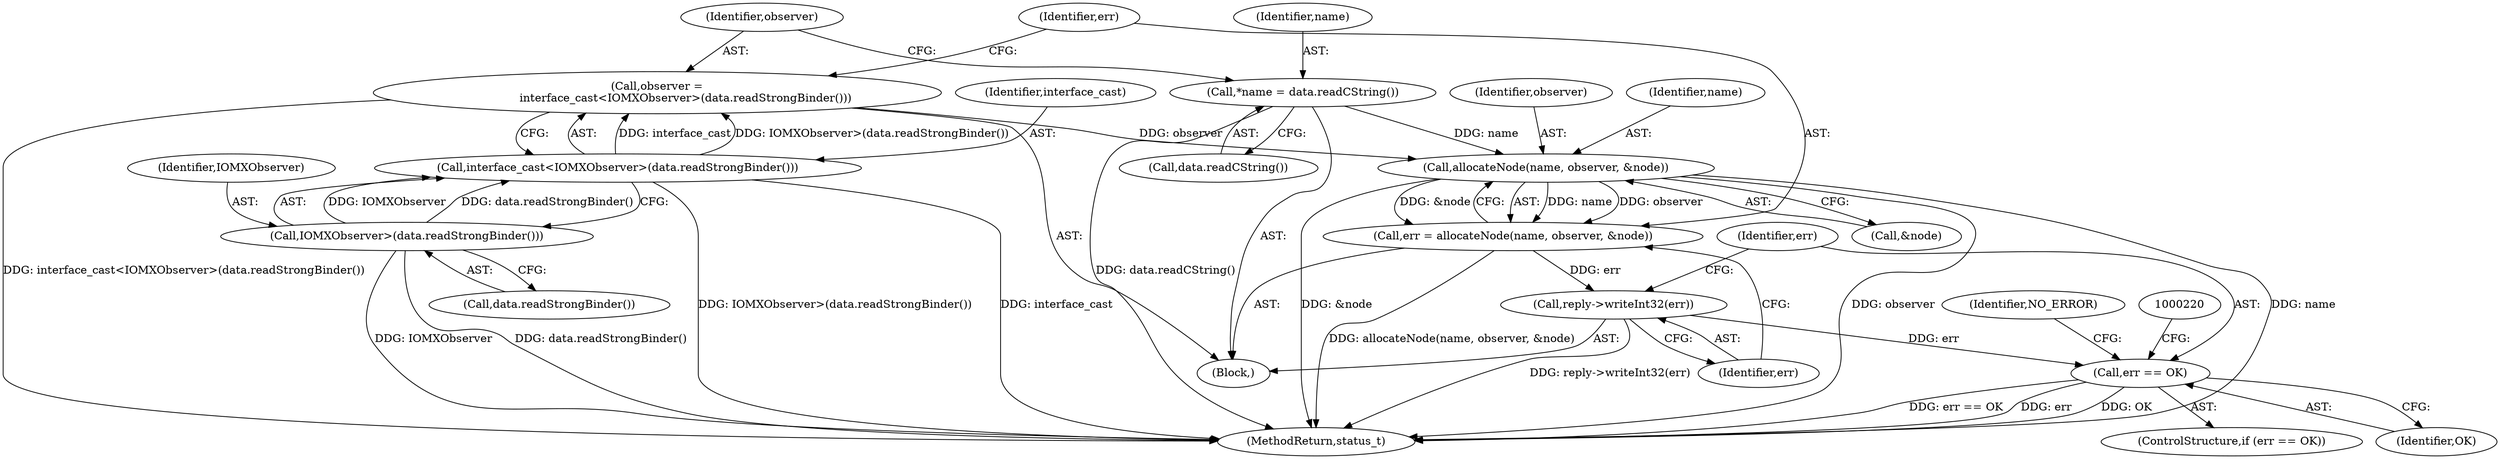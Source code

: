 digraph "0_Android_295c883fe3105b19bcd0f9e07d54c6b589fc5bff@API" {
"1000206" [label="(Call,allocateNode(name, observer, &node))"];
"1000191" [label="(Call,*name = data.readCString())"];
"1000195" [label="(Call,observer =\n                interface_cast<IOMXObserver>(data.readStrongBinder()))"];
"1000197" [label="(Call,interface_cast<IOMXObserver>(data.readStrongBinder()))"];
"1000199" [label="(Call,IOMXObserver>(data.readStrongBinder()))"];
"1000204" [label="(Call,err = allocateNode(name, observer, &node))"];
"1000211" [label="(Call,reply->writeInt32(err))"];
"1000214" [label="(Call,err == OK)"];
"1000205" [label="(Identifier,err)"];
"1000201" [label="(Call,data.readStrongBinder())"];
"1000195" [label="(Call,observer =\n                interface_cast<IOMXObserver>(data.readStrongBinder()))"];
"1000185" [label="(Block,)"];
"1001214" [label="(MethodReturn,status_t)"];
"1000193" [label="(Call,data.readCString())"];
"1000208" [label="(Identifier,observer)"];
"1000196" [label="(Identifier,observer)"];
"1000216" [label="(Identifier,OK)"];
"1000211" [label="(Call,reply->writeInt32(err))"];
"1000206" [label="(Call,allocateNode(name, observer, &node))"];
"1000192" [label="(Identifier,name)"];
"1000209" [label="(Call,&node)"];
"1000200" [label="(Identifier,IOMXObserver)"];
"1000213" [label="(ControlStructure,if (err == OK))"];
"1000204" [label="(Call,err = allocateNode(name, observer, &node))"];
"1000212" [label="(Identifier,err)"];
"1000207" [label="(Identifier,name)"];
"1000215" [label="(Identifier,err)"];
"1000199" [label="(Call,IOMXObserver>(data.readStrongBinder()))"];
"1000198" [label="(Identifier,interface_cast)"];
"1000191" [label="(Call,*name = data.readCString())"];
"1000223" [label="(Identifier,NO_ERROR)"];
"1000214" [label="(Call,err == OK)"];
"1000197" [label="(Call,interface_cast<IOMXObserver>(data.readStrongBinder()))"];
"1000206" -> "1000204"  [label="AST: "];
"1000206" -> "1000209"  [label="CFG: "];
"1000207" -> "1000206"  [label="AST: "];
"1000208" -> "1000206"  [label="AST: "];
"1000209" -> "1000206"  [label="AST: "];
"1000204" -> "1000206"  [label="CFG: "];
"1000206" -> "1001214"  [label="DDG: &node"];
"1000206" -> "1001214"  [label="DDG: observer"];
"1000206" -> "1001214"  [label="DDG: name"];
"1000206" -> "1000204"  [label="DDG: name"];
"1000206" -> "1000204"  [label="DDG: observer"];
"1000206" -> "1000204"  [label="DDG: &node"];
"1000191" -> "1000206"  [label="DDG: name"];
"1000195" -> "1000206"  [label="DDG: observer"];
"1000191" -> "1000185"  [label="AST: "];
"1000191" -> "1000193"  [label="CFG: "];
"1000192" -> "1000191"  [label="AST: "];
"1000193" -> "1000191"  [label="AST: "];
"1000196" -> "1000191"  [label="CFG: "];
"1000191" -> "1001214"  [label="DDG: data.readCString()"];
"1000195" -> "1000185"  [label="AST: "];
"1000195" -> "1000197"  [label="CFG: "];
"1000196" -> "1000195"  [label="AST: "];
"1000197" -> "1000195"  [label="AST: "];
"1000205" -> "1000195"  [label="CFG: "];
"1000195" -> "1001214"  [label="DDG: interface_cast<IOMXObserver>(data.readStrongBinder())"];
"1000197" -> "1000195"  [label="DDG: interface_cast"];
"1000197" -> "1000195"  [label="DDG: IOMXObserver>(data.readStrongBinder())"];
"1000197" -> "1000199"  [label="CFG: "];
"1000198" -> "1000197"  [label="AST: "];
"1000199" -> "1000197"  [label="AST: "];
"1000197" -> "1001214"  [label="DDG: IOMXObserver>(data.readStrongBinder())"];
"1000197" -> "1001214"  [label="DDG: interface_cast"];
"1000199" -> "1000197"  [label="DDG: IOMXObserver"];
"1000199" -> "1000197"  [label="DDG: data.readStrongBinder()"];
"1000199" -> "1000201"  [label="CFG: "];
"1000200" -> "1000199"  [label="AST: "];
"1000201" -> "1000199"  [label="AST: "];
"1000199" -> "1001214"  [label="DDG: data.readStrongBinder()"];
"1000199" -> "1001214"  [label="DDG: IOMXObserver"];
"1000204" -> "1000185"  [label="AST: "];
"1000205" -> "1000204"  [label="AST: "];
"1000212" -> "1000204"  [label="CFG: "];
"1000204" -> "1001214"  [label="DDG: allocateNode(name, observer, &node)"];
"1000204" -> "1000211"  [label="DDG: err"];
"1000211" -> "1000185"  [label="AST: "];
"1000211" -> "1000212"  [label="CFG: "];
"1000212" -> "1000211"  [label="AST: "];
"1000215" -> "1000211"  [label="CFG: "];
"1000211" -> "1001214"  [label="DDG: reply->writeInt32(err)"];
"1000211" -> "1000214"  [label="DDG: err"];
"1000214" -> "1000213"  [label="AST: "];
"1000214" -> "1000216"  [label="CFG: "];
"1000215" -> "1000214"  [label="AST: "];
"1000216" -> "1000214"  [label="AST: "];
"1000220" -> "1000214"  [label="CFG: "];
"1000223" -> "1000214"  [label="CFG: "];
"1000214" -> "1001214"  [label="DDG: OK"];
"1000214" -> "1001214"  [label="DDG: err == OK"];
"1000214" -> "1001214"  [label="DDG: err"];
}
